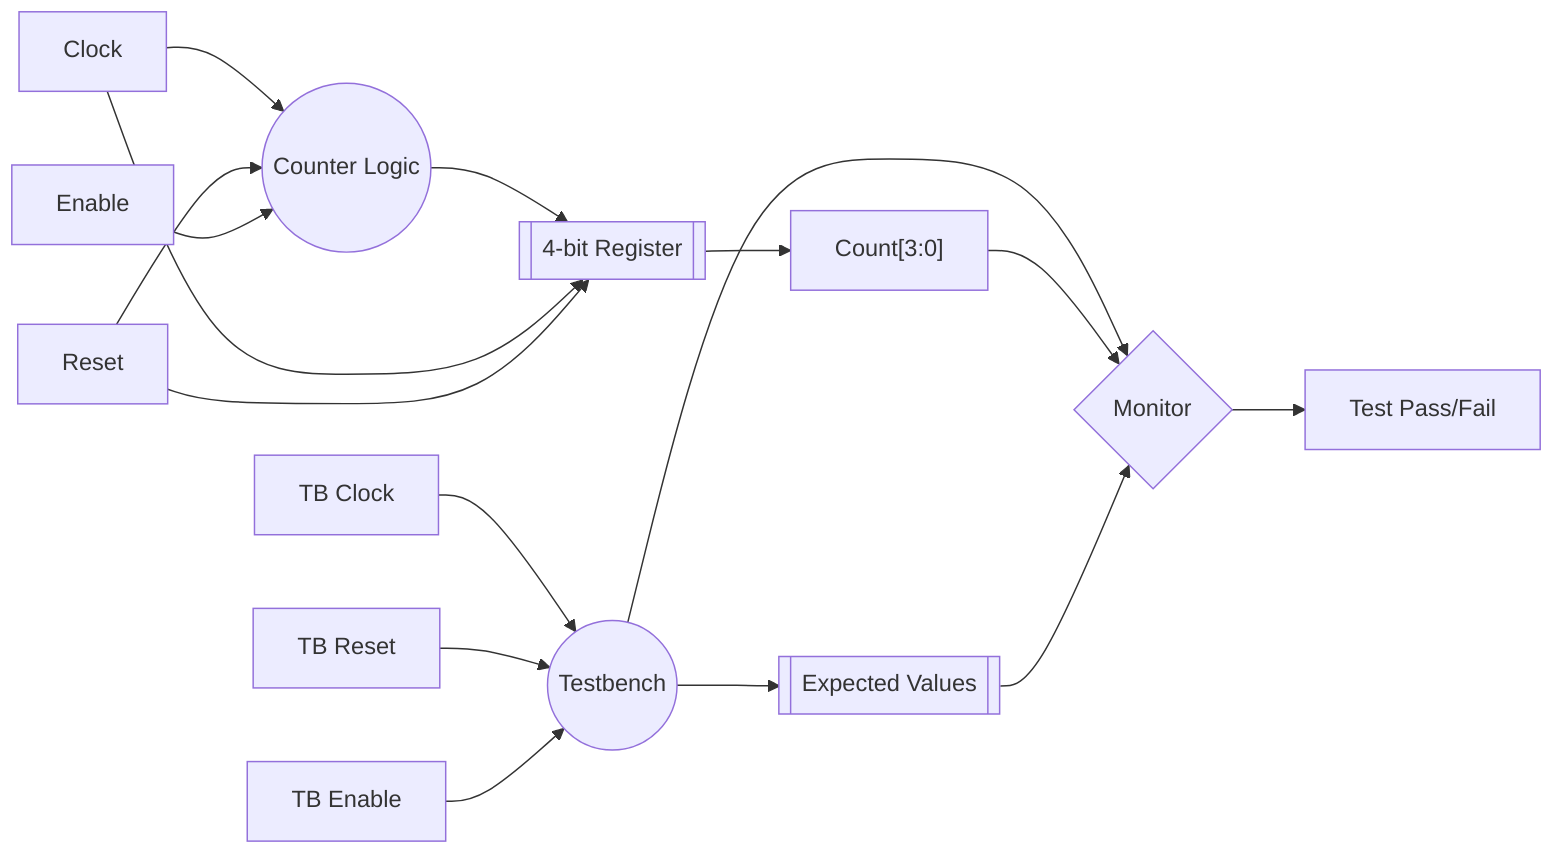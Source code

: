 graph LR
    CLK[Clock] --> CNT((Counter Logic))
    RST[Reset] --> CNT
    EN[Enable] --> CNT
    CNT --> REG[[4-bit Register]]
    CLK --> REG
    RST --> REG
    REG --> OUT["Count[3:0]"]
    TCLK[TB Clock] --> TB((Testbench))
    TRST[TB Reset] --> TB
    TEN[TB Enable] --> TB
    TB --> TMON{Monitor}
    OUT --> TMON
    TB --> EXP[[Expected Values]]
    EXP --> TMON
    TMON --> PASS[Test Pass/Fail]